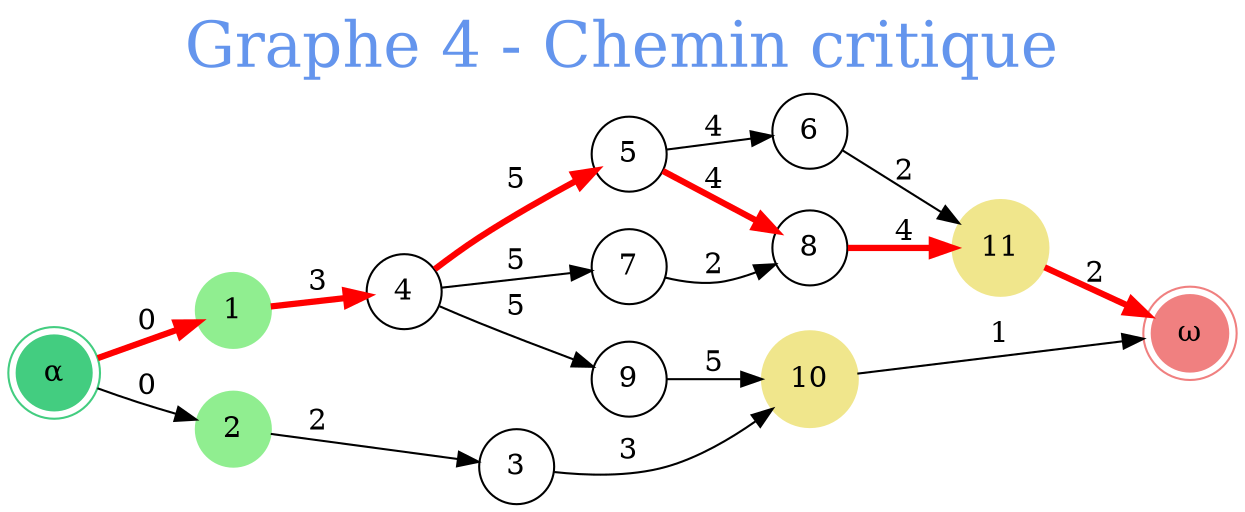 // Graphe 4 - Chemin critique
digraph {
	rankdir=LR
	graph [fontcolor=cornflowerblue fontsize=30 label="Graphe 4 - Chemin critique" labelloc=t]
	0 [label="α" color=seagreen3 shape=doublecircle style=filled]
	1 [label=1 color=lightgreen shape=circle style=filled]
	2 [label=2 color=lightgreen shape=circle style=filled]
	3 [label=3 shape=circle]
	4 [label=4 shape=circle]
	5 [label=5 shape=circle]
	6 [label=6 shape=circle]
	7 [label=7 shape=circle]
	8 [label=8 shape=circle]
	9 [label=9 shape=circle]
	10 [label=10 color=khaki shape=circle style=filled]
	11 [label=11 color=khaki shape=circle style=filled]
	12 [label="ω" color=lightcoral shape=doublecircle style=filled]
	0 -> 2 [label=0]
	2 -> 3 [label=2]
	3 -> 10 [label=3]
	4 -> 7 [label=5]
	4 -> 9 [label=5]
	5 -> 6 [label=4]
	6 -> 11 [label=2]
	7 -> 8 [label=2]
	9 -> 10 [label=5]
	10 -> 12 [label=1]
	0 -> 1 [label=0 color=red constraint=true penwidth=3.0]
	5 -> 8 [label=4 color=red constraint=true penwidth=3.0]
	1 -> 4 [label=3 color=red constraint=true penwidth=3.0]
	11 -> 12 [label=2 color=red constraint=true penwidth=3.0]
	4 -> 5 [label=5 color=red constraint=true penwidth=3.0]
	8 -> 11 [label=4 color=red constraint=true penwidth=3.0]
}
